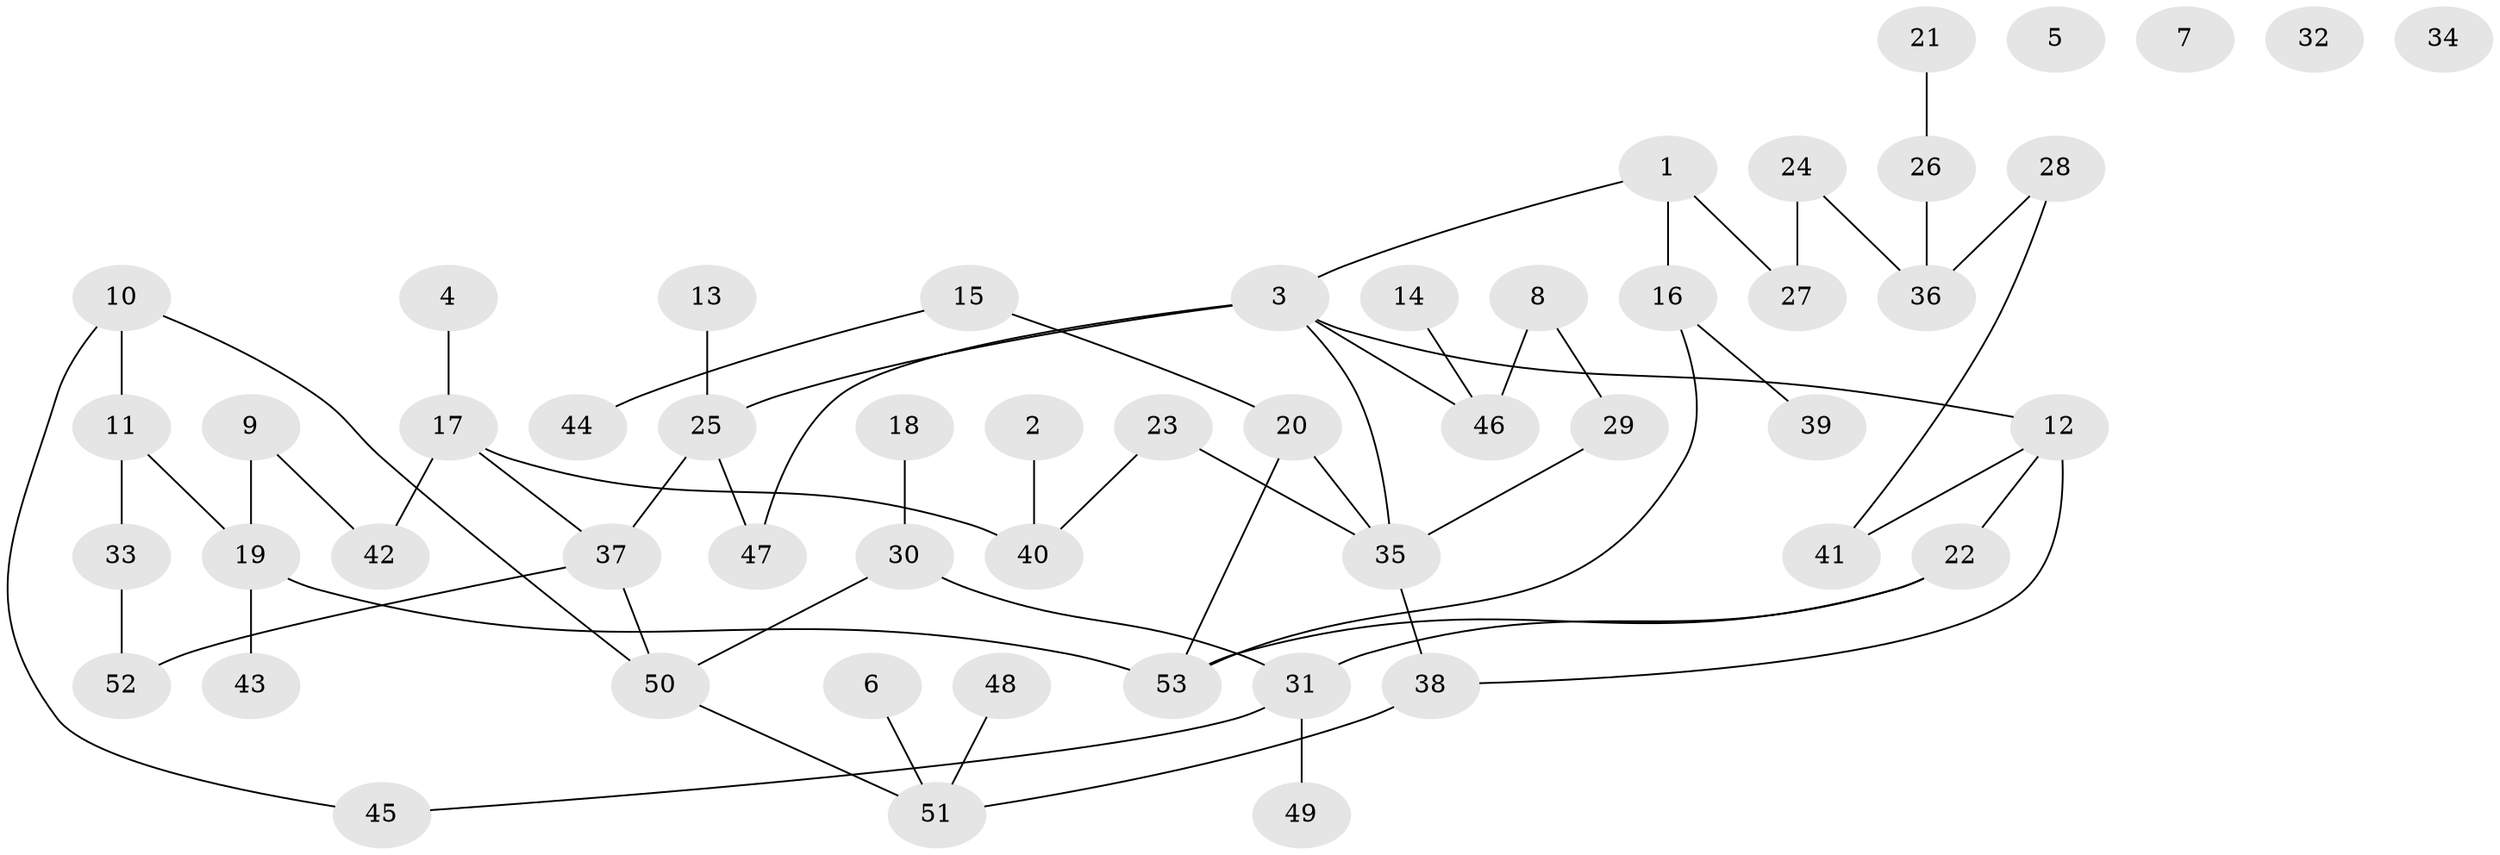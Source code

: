// coarse degree distribution, {3: 0.16216216216216217, 2: 0.24324324324324326, 7: 0.02702702702702703, 1: 0.24324324324324326, 0: 0.10810810810810811, 4: 0.16216216216216217, 5: 0.05405405405405406}
// Generated by graph-tools (version 1.1) at 2025/23/03/03/25 07:23:28]
// undirected, 53 vertices, 61 edges
graph export_dot {
graph [start="1"]
  node [color=gray90,style=filled];
  1;
  2;
  3;
  4;
  5;
  6;
  7;
  8;
  9;
  10;
  11;
  12;
  13;
  14;
  15;
  16;
  17;
  18;
  19;
  20;
  21;
  22;
  23;
  24;
  25;
  26;
  27;
  28;
  29;
  30;
  31;
  32;
  33;
  34;
  35;
  36;
  37;
  38;
  39;
  40;
  41;
  42;
  43;
  44;
  45;
  46;
  47;
  48;
  49;
  50;
  51;
  52;
  53;
  1 -- 3;
  1 -- 16;
  1 -- 27;
  2 -- 40;
  3 -- 12;
  3 -- 25;
  3 -- 35;
  3 -- 46;
  3 -- 47;
  4 -- 17;
  6 -- 51;
  8 -- 29;
  8 -- 46;
  9 -- 19;
  9 -- 42;
  10 -- 11;
  10 -- 45;
  10 -- 50;
  11 -- 19;
  11 -- 33;
  12 -- 22;
  12 -- 38;
  12 -- 41;
  13 -- 25;
  14 -- 46;
  15 -- 20;
  15 -- 44;
  16 -- 39;
  16 -- 53;
  17 -- 37;
  17 -- 40;
  17 -- 42;
  18 -- 30;
  19 -- 43;
  19 -- 53;
  20 -- 35;
  20 -- 53;
  21 -- 26;
  22 -- 31;
  22 -- 53;
  23 -- 35;
  23 -- 40;
  24 -- 27;
  24 -- 36;
  25 -- 37;
  25 -- 47;
  26 -- 36;
  28 -- 36;
  28 -- 41;
  29 -- 35;
  30 -- 31;
  30 -- 50;
  31 -- 45;
  31 -- 49;
  33 -- 52;
  35 -- 38;
  37 -- 50;
  37 -- 52;
  38 -- 51;
  48 -- 51;
  50 -- 51;
}

